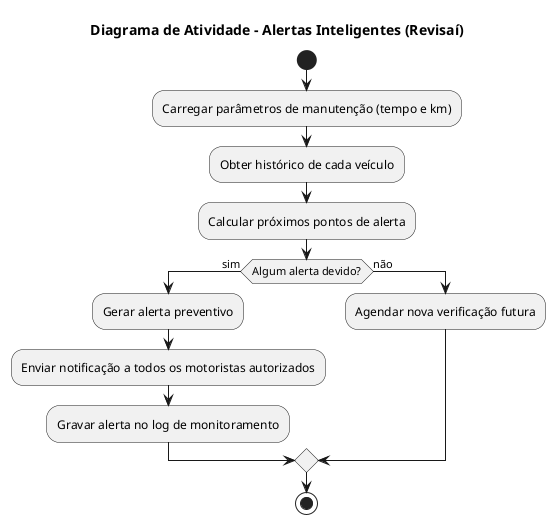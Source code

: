 @startuml AlertasInteligentes
|Sistema|
start
title Diagrama de Atividade - Alertas Inteligentes (Revisaí)

:Carregar parâmetros de manutenção (tempo e km);
:Obter histórico de cada veículo;
:Calcular próximos pontos de alerta;
if (Algum alerta devido?) then (sim)
  :Gerar alerta preventivo;
  :Enviar notificação a todos os motoristas autorizados;
  :Gravar alerta no log de monitoramento;
else (não)
  :Agendar nova verificação futura;
endif
stop
@enduml